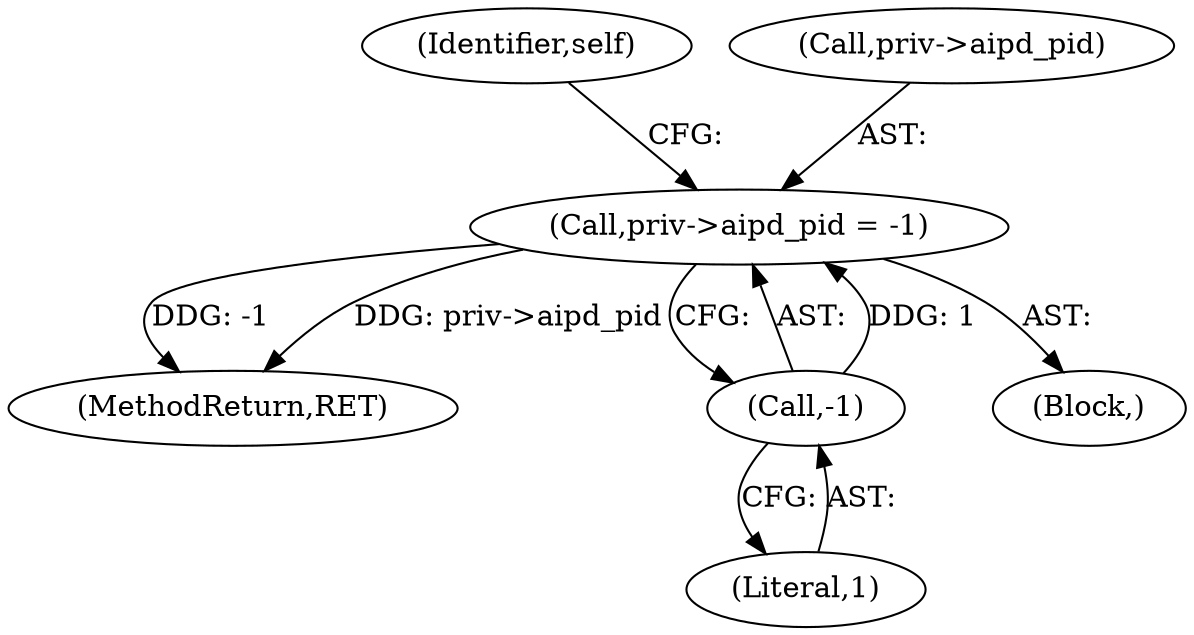 digraph "0_NetworkManager_d5fc88e573fa58b93034b04d35a2454f5d28cad9@pointer" {
"1003961" [label="(Call,priv->aipd_pid = -1)"];
"1003965" [label="(Call,-1)"];
"1003968" [label="(Identifier,self)"];
"1003961" [label="(Call,priv->aipd_pid = -1)"];
"1003966" [label="(Literal,1)"];
"1003965" [label="(Call,-1)"];
"1007368" [label="(MethodReturn,RET)"];
"1003962" [label="(Call,priv->aipd_pid)"];
"1003950" [label="(Block,)"];
"1003961" -> "1003950"  [label="AST: "];
"1003961" -> "1003965"  [label="CFG: "];
"1003962" -> "1003961"  [label="AST: "];
"1003965" -> "1003961"  [label="AST: "];
"1003968" -> "1003961"  [label="CFG: "];
"1003961" -> "1007368"  [label="DDG: -1"];
"1003961" -> "1007368"  [label="DDG: priv->aipd_pid"];
"1003965" -> "1003961"  [label="DDG: 1"];
"1003965" -> "1003966"  [label="CFG: "];
"1003966" -> "1003965"  [label="AST: "];
}
